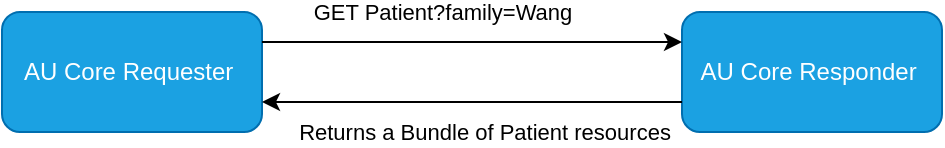 <mxfile version="24.3.1" type="device">
  <diagram name="Page-1" id="grIwWKawbb6MMWu9V0uH">
    <mxGraphModel dx="1434" dy="1949" grid="1" gridSize="10" guides="1" tooltips="1" connect="1" arrows="1" fold="1" page="1" pageScale="1" pageWidth="827" pageHeight="1169" math="0" shadow="0">
      <root>
        <mxCell id="0" />
        <mxCell id="1" parent="0" />
        <mxCell id="z0QF0X5Cw4nb4B-8aS_0-1" value="&lt;div&gt;AU Core Requester&amp;nbsp;&lt;/div&gt;" style="rounded=1;whiteSpace=wrap;html=1;fillColor=#1ba1e2;strokeColor=#006EAF;fontColor=#ffffff;labelBackgroundColor=none;" parent="1" vertex="1">
          <mxGeometry x="20" y="-1140" width="130" height="60" as="geometry" />
        </mxCell>
        <mxCell id="z0QF0X5Cw4nb4B-8aS_0-2" value="&lt;div&gt;&lt;font color=&quot;#ffffff&quot;&gt;AU Core Responder&amp;nbsp;&lt;/font&gt;&lt;/div&gt;" style="rounded=1;whiteSpace=wrap;html=1;fillColor=#1ba1e2;strokeColor=#006EAF;fontColor=#ffffff;" parent="1" vertex="1">
          <mxGeometry x="360" y="-1140" width="130" height="60" as="geometry" />
        </mxCell>
        <mxCell id="z0QF0X5Cw4nb4B-8aS_0-3" value="" style="endArrow=classic;html=1;rounded=0;exitX=1;exitY=0.25;exitDx=0;exitDy=0;entryX=0;entryY=0.25;entryDx=0;entryDy=0;" parent="1" source="z0QF0X5Cw4nb4B-8aS_0-1" target="z0QF0X5Cw4nb4B-8aS_0-2" edge="1">
          <mxGeometry width="50" height="50" relative="1" as="geometry">
            <mxPoint x="340" y="-1010" as="sourcePoint" />
            <mxPoint x="390" y="-1060" as="targetPoint" />
          </mxGeometry>
        </mxCell>
        <mxCell id="z0QF0X5Cw4nb4B-8aS_0-4" value="&lt;div&gt;GET Patient?family=Wang&lt;/div&gt;" style="edgeLabel;html=1;align=center;verticalAlign=middle;resizable=0;points=[];fillOpacity=100;labelBackgroundColor=none;" parent="z0QF0X5Cw4nb4B-8aS_0-3" vertex="1" connectable="0">
          <mxGeometry x="-0.067" relative="1" as="geometry">
            <mxPoint x="-8" y="-15" as="offset" />
          </mxGeometry>
        </mxCell>
        <mxCell id="z0QF0X5Cw4nb4B-8aS_0-7" value="" style="endArrow=classic;html=1;rounded=0;exitX=0;exitY=0.75;exitDx=0;exitDy=0;entryX=1;entryY=0.75;entryDx=0;entryDy=0;" parent="1" source="z0QF0X5Cw4nb4B-8aS_0-2" target="z0QF0X5Cw4nb4B-8aS_0-1" edge="1">
          <mxGeometry width="50" height="50" relative="1" as="geometry">
            <mxPoint x="200" y="-1000" as="sourcePoint" />
            <mxPoint x="250" y="-1050" as="targetPoint" />
          </mxGeometry>
        </mxCell>
        <mxCell id="z0QF0X5Cw4nb4B-8aS_0-8" value="&lt;div&gt;Returns a Bundle of Patient resources&lt;br&gt;&lt;/div&gt;" style="edgeLabel;html=1;align=center;verticalAlign=middle;resizable=0;points=[];fillOpacity=100;labelBackgroundColor=none;" parent="z0QF0X5Cw4nb4B-8aS_0-7" vertex="1" connectable="0">
          <mxGeometry x="0.111" y="-1" relative="1" as="geometry">
            <mxPoint x="17" y="16" as="offset" />
          </mxGeometry>
        </mxCell>
      </root>
    </mxGraphModel>
  </diagram>
</mxfile>
